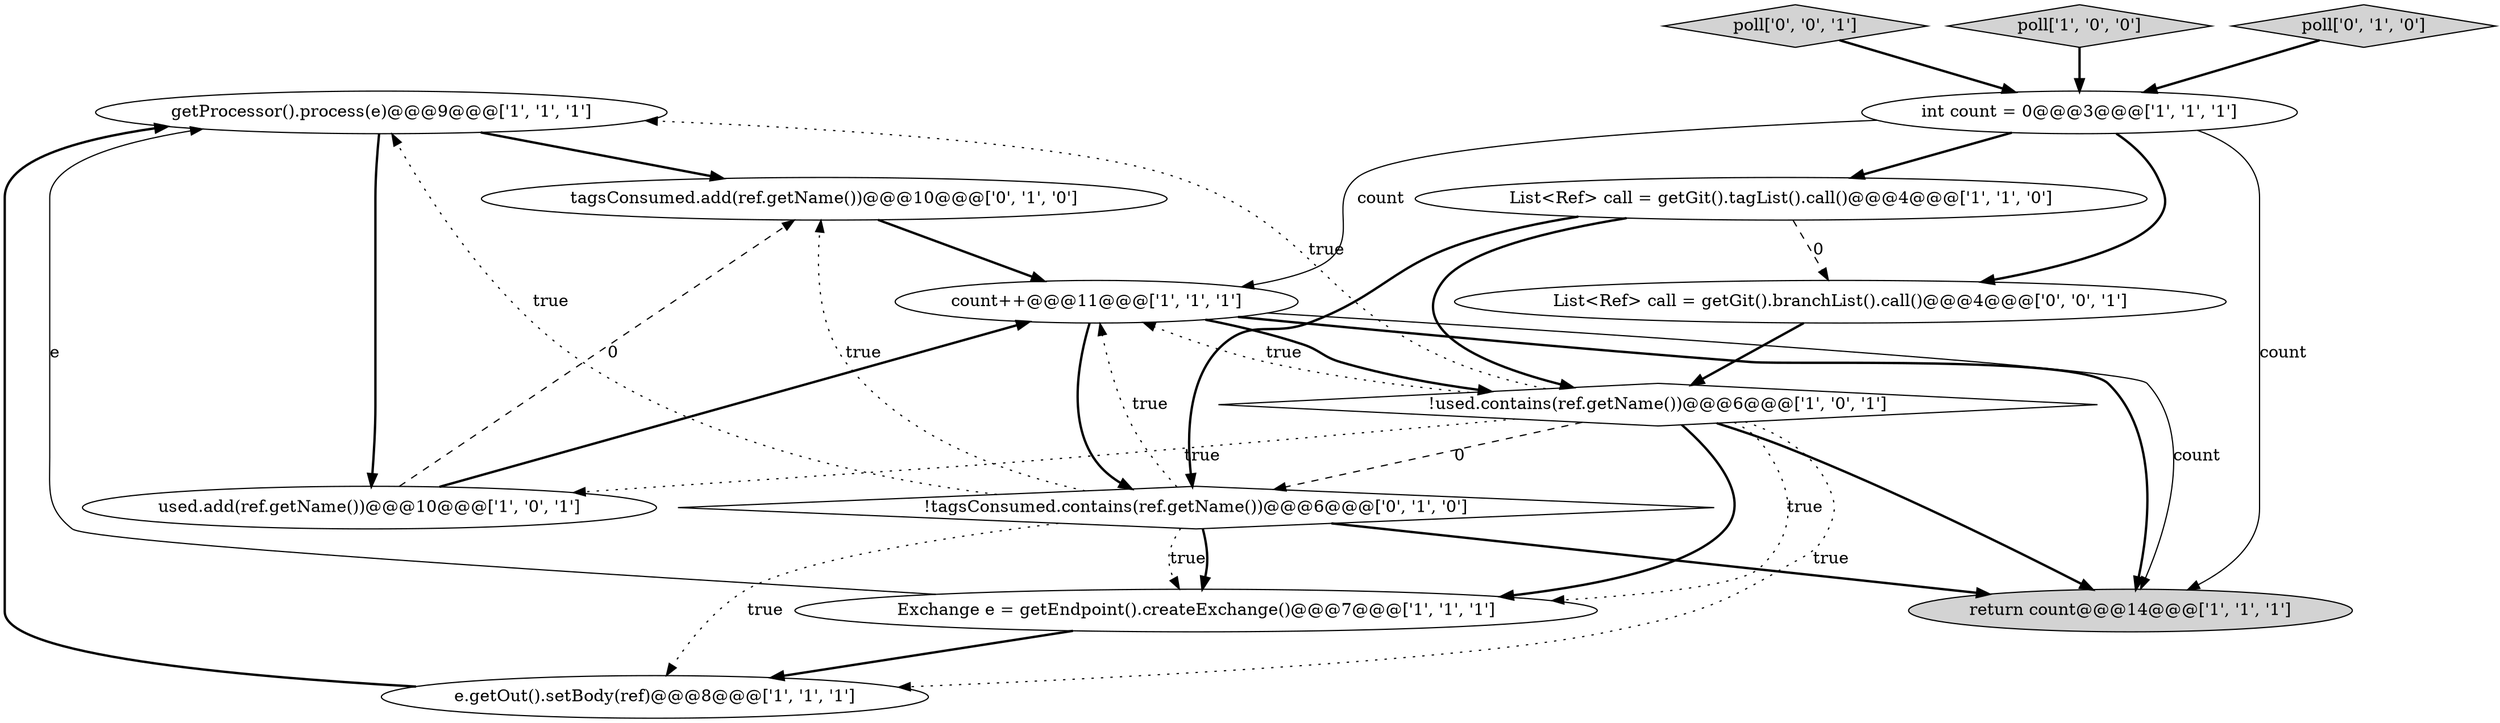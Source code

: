 digraph {
7 [style = filled, label = "getProcessor().process(e)@@@9@@@['1', '1', '1']", fillcolor = white, shape = ellipse image = "AAA0AAABBB1BBB"];
10 [style = filled, label = "tagsConsumed.add(ref.getName())@@@10@@@['0', '1', '0']", fillcolor = white, shape = ellipse image = "AAA1AAABBB2BBB"];
1 [style = filled, label = "used.add(ref.getName())@@@10@@@['1', '0', '1']", fillcolor = white, shape = ellipse image = "AAA0AAABBB1BBB"];
14 [style = filled, label = "poll['0', '0', '1']", fillcolor = lightgray, shape = diamond image = "AAA0AAABBB3BBB"];
13 [style = filled, label = "List<Ref> call = getGit().branchList().call()@@@4@@@['0', '0', '1']", fillcolor = white, shape = ellipse image = "AAA0AAABBB3BBB"];
4 [style = filled, label = "poll['1', '0', '0']", fillcolor = lightgray, shape = diamond image = "AAA0AAABBB1BBB"];
0 [style = filled, label = "!used.contains(ref.getName())@@@6@@@['1', '0', '1']", fillcolor = white, shape = diamond image = "AAA0AAABBB1BBB"];
6 [style = filled, label = "int count = 0@@@3@@@['1', '1', '1']", fillcolor = white, shape = ellipse image = "AAA0AAABBB1BBB"];
3 [style = filled, label = "count++@@@11@@@['1', '1', '1']", fillcolor = white, shape = ellipse image = "AAA0AAABBB1BBB"];
5 [style = filled, label = "List<Ref> call = getGit().tagList().call()@@@4@@@['1', '1', '0']", fillcolor = white, shape = ellipse image = "AAA0AAABBB1BBB"];
9 [style = filled, label = "return count@@@14@@@['1', '1', '1']", fillcolor = lightgray, shape = ellipse image = "AAA0AAABBB1BBB"];
2 [style = filled, label = "e.getOut().setBody(ref)@@@8@@@['1', '1', '1']", fillcolor = white, shape = ellipse image = "AAA0AAABBB1BBB"];
11 [style = filled, label = "poll['0', '1', '0']", fillcolor = lightgray, shape = diamond image = "AAA0AAABBB2BBB"];
12 [style = filled, label = "!tagsConsumed.contains(ref.getName())@@@6@@@['0', '1', '0']", fillcolor = white, shape = diamond image = "AAA1AAABBB2BBB"];
8 [style = filled, label = "Exchange e = getEndpoint().createExchange()@@@7@@@['1', '1', '1']", fillcolor = white, shape = ellipse image = "AAA0AAABBB1BBB"];
0->2 [style = dotted, label="true"];
12->10 [style = dotted, label="true"];
12->7 [style = dotted, label="true"];
4->6 [style = bold, label=""];
6->3 [style = solid, label="count"];
0->1 [style = dotted, label="true"];
5->13 [style = dashed, label="0"];
7->10 [style = bold, label=""];
2->7 [style = bold, label=""];
13->0 [style = bold, label=""];
0->8 [style = dotted, label="true"];
0->7 [style = dotted, label="true"];
0->9 [style = bold, label=""];
0->3 [style = dotted, label="true"];
3->9 [style = solid, label="count"];
6->13 [style = bold, label=""];
0->8 [style = bold, label=""];
11->6 [style = bold, label=""];
12->2 [style = dotted, label="true"];
10->3 [style = bold, label=""];
12->9 [style = bold, label=""];
8->7 [style = solid, label="e"];
12->8 [style = dotted, label="true"];
6->9 [style = solid, label="count"];
5->0 [style = bold, label=""];
8->2 [style = bold, label=""];
1->3 [style = bold, label=""];
3->12 [style = bold, label=""];
3->0 [style = bold, label=""];
3->9 [style = bold, label=""];
1->10 [style = dashed, label="0"];
6->5 [style = bold, label=""];
14->6 [style = bold, label=""];
5->12 [style = bold, label=""];
7->1 [style = bold, label=""];
12->8 [style = bold, label=""];
12->3 [style = dotted, label="true"];
0->12 [style = dashed, label="0"];
}
